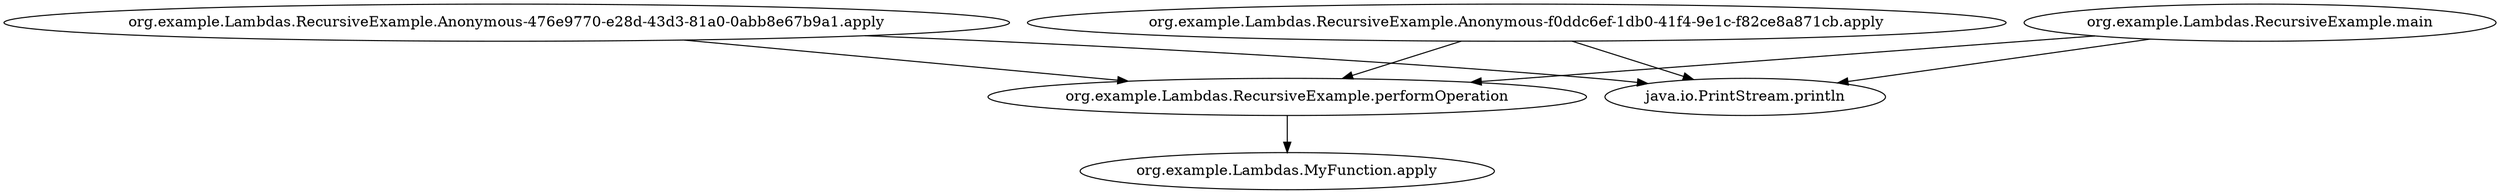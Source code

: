 strict digraph G {
  1 [ label="org.example.Lambdas.MyFunction.apply" ];
  2 [ label="org.example.Lambdas.RecursiveExample.performOperation" ];
  3 [ label="org.example.Lambdas.RecursiveExample.Anonymous-476e9770-e28d-43d3-81a0-0abb8e67b9a1.apply" ];
  4 [ label="java.io.PrintStream.println" ];
  5 [ label="org.example.Lambdas.RecursiveExample.Anonymous-f0ddc6ef-1db0-41f4-9e1c-f82ce8a871cb.apply" ];
  6 [ label="org.example.Lambdas.RecursiveExample.main" ];
  2 -> 1;
  3 -> 4;
  3 -> 2;
  5 -> 4;
  5 -> 2;
  6 -> 2;
  6 -> 4;
}
